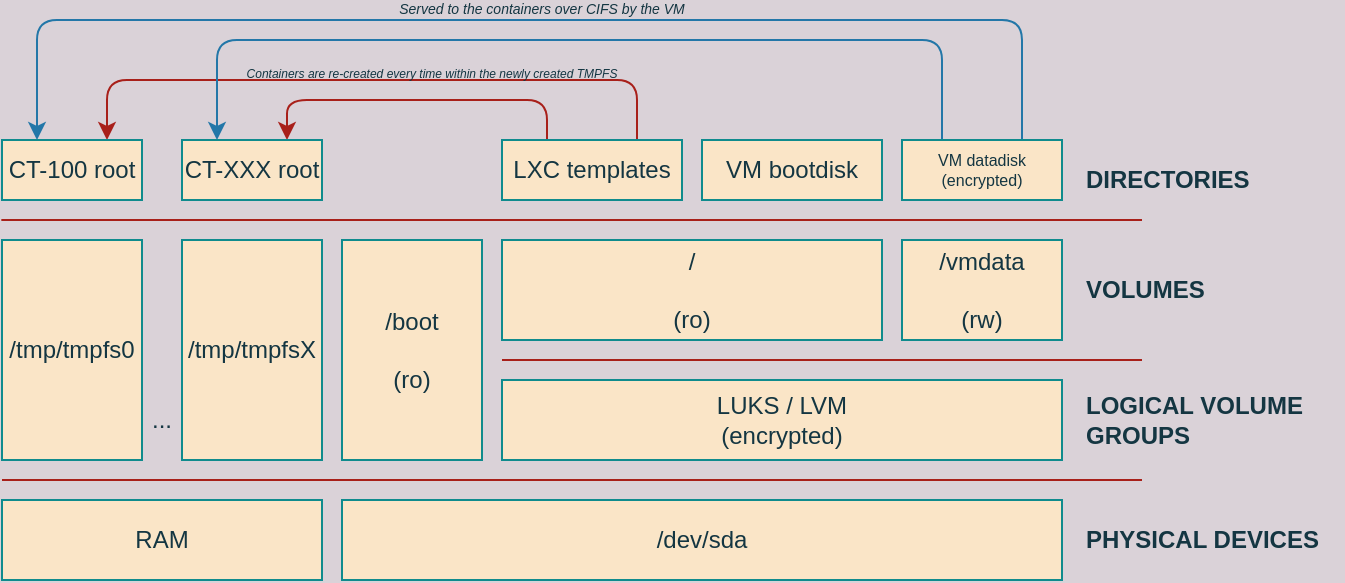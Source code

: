 <mxfile version="20.0.1" type="device"><diagram id="WdjVmLNYdsjmigkch9EP" name="Page-1"><mxGraphModel dx="1537" dy="368" grid="1" gridSize="10" guides="1" tooltips="1" connect="1" arrows="1" fold="1" page="1" pageScale="1" pageWidth="850" pageHeight="1100" background="#DAD2D8" math="0" shadow="0"><root><mxCell id="0"/><mxCell id="1" parent="0"/><mxCell id="IwktZoDyFMG6al_tvknz-1" value="&lt;div&gt;/vmdata&lt;/div&gt;&lt;div&gt;&lt;br&gt;&lt;/div&gt;&lt;div&gt;(rw)&lt;br&gt;&lt;/div&gt;" style="rounded=0;whiteSpace=wrap;html=1;sketch=0;fontColor=#143642;strokeColor=#0F8B8D;fillColor=#FAE5C7;" vertex="1" parent="1"><mxGeometry x="360" y="610" width="80" height="50" as="geometry"/></mxCell><mxCell id="IwktZoDyFMG6al_tvknz-2" value="&lt;div&gt;/&lt;/div&gt;&lt;div&gt;&lt;br&gt;&lt;/div&gt;&lt;div&gt;(ro)&lt;br&gt;&lt;/div&gt;" style="rounded=0;whiteSpace=wrap;html=1;sketch=0;fontColor=#143642;strokeColor=#0F8B8D;fillColor=#FAE5C7;" vertex="1" parent="1"><mxGeometry x="160" y="610" width="190" height="50" as="geometry"/></mxCell><mxCell id="IwktZoDyFMG6al_tvknz-3" value="&lt;div&gt;LUKS / LVM&lt;/div&gt;(encrypted)" style="rounded=0;whiteSpace=wrap;html=1;sketch=0;fontColor=#143642;strokeColor=#0F8B8D;fillColor=#FAE5C7;" vertex="1" parent="1"><mxGeometry x="160" y="680" width="280" height="40" as="geometry"/></mxCell><mxCell id="IwktZoDyFMG6al_tvknz-4" value="/dev/sda" style="rounded=0;whiteSpace=wrap;html=1;sketch=0;fontColor=#143642;strokeColor=#0F8B8D;fillColor=#FAE5C7;" vertex="1" parent="1"><mxGeometry x="80" y="740" width="360" height="40" as="geometry"/></mxCell><mxCell id="IwktZoDyFMG6al_tvknz-29" style="edgeStyle=orthogonalEdgeStyle;curved=0;rounded=1;sketch=0;orthogonalLoop=1;jettySize=auto;html=1;exitX=0.25;exitY=0;exitDx=0;exitDy=0;entryX=0.75;entryY=0;entryDx=0;entryDy=0;fontSize=8;fontColor=#143642;strokeColor=#A8201A;fillColor=#FAE5C7;" edge="1" parent="1" source="IwktZoDyFMG6al_tvknz-5" target="IwktZoDyFMG6al_tvknz-19"><mxGeometry relative="1" as="geometry"/></mxCell><mxCell id="IwktZoDyFMG6al_tvknz-30" style="edgeStyle=orthogonalEdgeStyle;curved=0;rounded=1;sketch=0;orthogonalLoop=1;jettySize=auto;html=1;exitX=0.75;exitY=0;exitDx=0;exitDy=0;entryX=0.75;entryY=0;entryDx=0;entryDy=0;fontSize=8;fontColor=#143642;strokeColor=#A8201A;fillColor=#FAE5C7;" edge="1" parent="1" source="IwktZoDyFMG6al_tvknz-5" target="IwktZoDyFMG6al_tvknz-18"><mxGeometry relative="1" as="geometry"><Array as="points"><mxPoint x="228" y="530"/><mxPoint x="-37" y="530"/></Array></mxGeometry></mxCell><mxCell id="IwktZoDyFMG6al_tvknz-5" value="LXC templates" style="rounded=0;whiteSpace=wrap;html=1;sketch=0;fontColor=#143642;strokeColor=#0F8B8D;fillColor=#FAE5C7;" vertex="1" parent="1"><mxGeometry x="160" y="560" width="90" height="30" as="geometry"/></mxCell><mxCell id="IwktZoDyFMG6al_tvknz-6" value="&lt;div&gt;VM bootdisk&lt;/div&gt;" style="rounded=0;whiteSpace=wrap;html=1;sketch=0;fontColor=#143642;strokeColor=#0F8B8D;fillColor=#FAE5C7;" vertex="1" parent="1"><mxGeometry x="260" y="560" width="90" height="30" as="geometry"/></mxCell><mxCell id="IwktZoDyFMG6al_tvknz-31" style="edgeStyle=orthogonalEdgeStyle;curved=0;rounded=1;sketch=0;orthogonalLoop=1;jettySize=auto;html=1;exitX=0.25;exitY=0;exitDx=0;exitDy=0;entryX=0.25;entryY=0;entryDx=0;entryDy=0;fontSize=8;fontColor=#143642;strokeColor=#2377A8;fillColor=#FAE5C7;" edge="1" parent="1" source="IwktZoDyFMG6al_tvknz-7" target="IwktZoDyFMG6al_tvknz-19"><mxGeometry relative="1" as="geometry"><Array as="points"><mxPoint x="380" y="510"/><mxPoint x="18" y="510"/></Array></mxGeometry></mxCell><mxCell id="IwktZoDyFMG6al_tvknz-32" style="edgeStyle=orthogonalEdgeStyle;curved=0;rounded=1;sketch=0;orthogonalLoop=1;jettySize=auto;html=1;exitX=0.75;exitY=0;exitDx=0;exitDy=0;entryX=0.25;entryY=0;entryDx=0;entryDy=0;fontSize=8;fontColor=#143642;strokeColor=#2377A8;fillColor=#FAE5C7;" edge="1" parent="1" source="IwktZoDyFMG6al_tvknz-7" target="IwktZoDyFMG6al_tvknz-18"><mxGeometry relative="1" as="geometry"><Array as="points"><mxPoint x="420" y="500"/><mxPoint x="-72" y="500"/></Array></mxGeometry></mxCell><mxCell id="IwktZoDyFMG6al_tvknz-7" value="&lt;div style=&quot;font-size: 8px;&quot;&gt;VM datadisk&lt;/div&gt;&lt;div style=&quot;font-size: 8px;&quot;&gt;(encrypted)&lt;br style=&quot;font-size: 8px;&quot;&gt;&lt;/div&gt;" style="rounded=0;whiteSpace=wrap;html=1;sketch=0;fontColor=#143642;strokeColor=#0F8B8D;fillColor=#FAE5C7;fontSize=8;" vertex="1" parent="1"><mxGeometry x="360" y="560" width="80" height="30" as="geometry"/></mxCell><mxCell id="IwktZoDyFMG6al_tvknz-8" value="&lt;div&gt;/boot&lt;/div&gt;&lt;div&gt;&lt;br&gt;&lt;/div&gt;(ro)" style="rounded=0;whiteSpace=wrap;html=1;sketch=0;fontColor=#143642;strokeColor=#0F8B8D;fillColor=#FAE5C7;" vertex="1" parent="1"><mxGeometry x="80" y="610" width="70" height="110" as="geometry"/></mxCell><mxCell id="IwktZoDyFMG6al_tvknz-9" value="" style="endArrow=none;html=1;rounded=1;sketch=0;fontColor=#143642;strokeColor=#A8201A;fillColor=#FAE5C7;curved=0;" edge="1" parent="1"><mxGeometry width="50" height="50" relative="1" as="geometry"><mxPoint x="480" y="730" as="sourcePoint"/><mxPoint x="-90" y="730" as="targetPoint"/></mxGeometry></mxCell><mxCell id="IwktZoDyFMG6al_tvknz-10" value="" style="endArrow=none;html=1;rounded=1;sketch=0;fontColor=#143642;strokeColor=#A8201A;fillColor=#FAE5C7;curved=0;" edge="1" parent="1"><mxGeometry width="50" height="50" relative="1" as="geometry"><mxPoint x="480" y="670" as="sourcePoint"/><mxPoint x="160" y="670" as="targetPoint"/></mxGeometry></mxCell><mxCell id="IwktZoDyFMG6al_tvknz-11" value="" style="endArrow=none;html=1;rounded=1;sketch=0;fontColor=#143642;strokeColor=#A8201A;fillColor=#FAE5C7;curved=0;" edge="1" parent="1"><mxGeometry width="50" height="50" relative="1" as="geometry"><mxPoint x="480" y="600" as="sourcePoint"/><mxPoint x="-90.333" y="600" as="targetPoint"/></mxGeometry></mxCell><mxCell id="IwktZoDyFMG6al_tvknz-14" value="RAM" style="rounded=0;whiteSpace=wrap;html=1;sketch=0;fontColor=#143642;strokeColor=#0F8B8D;fillColor=#FAE5C7;" vertex="1" parent="1"><mxGeometry x="-90" y="740" width="160" height="40" as="geometry"/></mxCell><mxCell id="IwktZoDyFMG6al_tvknz-15" value="/tmp/tmpfs0" style="rounded=0;whiteSpace=wrap;html=1;sketch=0;fontColor=#143642;strokeColor=#0F8B8D;fillColor=#FAE5C7;" vertex="1" parent="1"><mxGeometry x="-90" y="610" width="70" height="110" as="geometry"/></mxCell><mxCell id="IwktZoDyFMG6al_tvknz-16" value="/tmp/tmpfsX" style="rounded=0;whiteSpace=wrap;html=1;sketch=0;fontColor=#143642;strokeColor=#0F8B8D;fillColor=#FAE5C7;" vertex="1" parent="1"><mxGeometry y="610" width="70" height="110" as="geometry"/></mxCell><mxCell id="IwktZoDyFMG6al_tvknz-17" value="&lt;div&gt;...&lt;/div&gt;" style="text;html=1;strokeColor=none;fillColor=none;align=center;verticalAlign=middle;whiteSpace=wrap;rounded=0;sketch=0;fontColor=#143642;" vertex="1" parent="1"><mxGeometry x="-20" y="680" width="20" height="40" as="geometry"/></mxCell><mxCell id="IwktZoDyFMG6al_tvknz-18" value="CT-100 root" style="rounded=0;whiteSpace=wrap;html=1;sketch=0;fontColor=#143642;strokeColor=#0F8B8D;fillColor=#FAE5C7;" vertex="1" parent="1"><mxGeometry x="-90" y="560" width="70" height="30" as="geometry"/></mxCell><mxCell id="IwktZoDyFMG6al_tvknz-19" value="CT-XXX root" style="rounded=0;whiteSpace=wrap;html=1;sketch=0;fontColor=#143642;strokeColor=#0F8B8D;fillColor=#FAE5C7;" vertex="1" parent="1"><mxGeometry y="560" width="70" height="30" as="geometry"/></mxCell><mxCell id="IwktZoDyFMG6al_tvknz-20" value="PHYSICAL DEVICES" style="text;html=1;strokeColor=none;fillColor=none;align=left;verticalAlign=middle;whiteSpace=wrap;rounded=0;sketch=0;fontColor=#143642;fontStyle=1" vertex="1" parent="1"><mxGeometry x="450" y="740" width="130" height="40" as="geometry"/></mxCell><mxCell id="IwktZoDyFMG6al_tvknz-21" value="LOGICAL VOLUME GROUPS" style="text;html=1;strokeColor=none;fillColor=none;align=left;verticalAlign=middle;whiteSpace=wrap;rounded=0;sketch=0;fontColor=#143642;fontStyle=1" vertex="1" parent="1"><mxGeometry x="450" y="680" width="130" height="40" as="geometry"/></mxCell><mxCell id="IwktZoDyFMG6al_tvknz-22" value="VOLUMES" style="text;html=1;strokeColor=none;fillColor=none;align=left;verticalAlign=middle;whiteSpace=wrap;rounded=0;sketch=0;fontColor=#143642;fontStyle=1" vertex="1" parent="1"><mxGeometry x="450" y="615" width="130" height="40" as="geometry"/></mxCell><mxCell id="IwktZoDyFMG6al_tvknz-23" value="DIRECTORIES" style="text;html=1;strokeColor=none;fillColor=none;align=left;verticalAlign=middle;whiteSpace=wrap;rounded=0;sketch=0;fontColor=#143642;fontStyle=1" vertex="1" parent="1"><mxGeometry x="450" y="560" width="130" height="40" as="geometry"/></mxCell><mxCell id="IwktZoDyFMG6al_tvknz-28" value="Served to the containers over CIFS by the VM" style="text;html=1;strokeColor=none;fillColor=none;align=center;verticalAlign=middle;whiteSpace=wrap;rounded=0;sketch=0;fontColor=#143642;fontStyle=2;fontSize=7;" vertex="1" parent="1"><mxGeometry x="50" y="490" width="260" height="10" as="geometry"/></mxCell><mxCell id="IwktZoDyFMG6al_tvknz-33" value="&lt;font style=&quot;font-size: 6px;&quot;&gt;&lt;i&gt;Containers are re-created every time within the newly created TMPFS&lt;br&gt;&lt;/i&gt;&lt;/font&gt;" style="text;html=1;strokeColor=none;fillColor=none;align=center;verticalAlign=middle;whiteSpace=wrap;rounded=0;sketch=0;fontColor=#143642;" vertex="1" parent="1"><mxGeometry x="20" y="520" width="210" height="10" as="geometry"/></mxCell></root></mxGraphModel></diagram></mxfile>